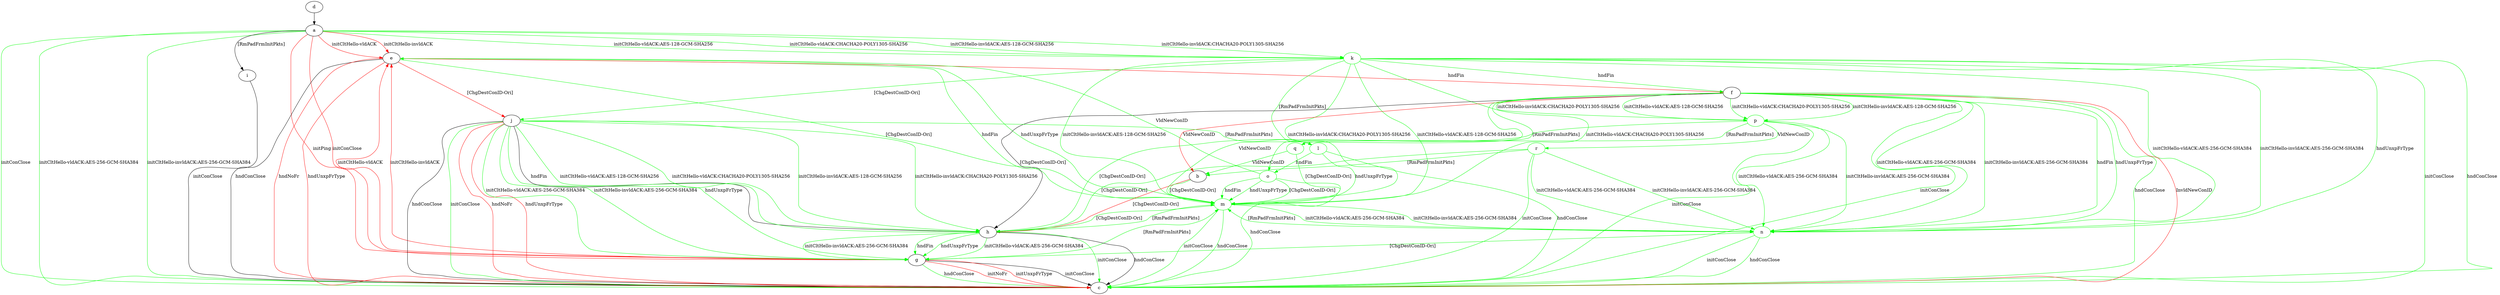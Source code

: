 digraph "" {
	a -> c	[key=0,
		color=green,
		label="initConClose "];
	a -> c	[key=1,
		color=green,
		label="initCltHello-vldACK:AES-256-GCM-SHA384 "];
	a -> c	[key=2,
		color=green,
		label="initCltHello-invldACK:AES-256-GCM-SHA384 "];
	a -> e	[key=0,
		color=red,
		label="initCltHello-vldACK "];
	a -> e	[key=1,
		color=red,
		label="initCltHello-invldACK "];
	a -> g	[key=0,
		color=red,
		label="initPing "];
	a -> g	[key=1,
		color=red,
		label="initConClose "];
	a -> i	[key=0,
		label="[RmPadFrmInitPkts] "];
	k	[color=green];
	a -> k	[key=0,
		color=green,
		label="initCltHello-vldACK:AES-128-GCM-SHA256 "];
	a -> k	[key=1,
		color=green,
		label="initCltHello-vldACK:CHACHA20-POLY1305-SHA256 "];
	a -> k	[key=2,
		color=green,
		label="initCltHello-invldACK:AES-128-GCM-SHA256 "];
	a -> k	[key=3,
		color=green,
		label="initCltHello-invldACK:CHACHA20-POLY1305-SHA256 "];
	b -> h	[key=0,
		color=red,
		label="[ChgDestConID-Ori] "];
	m	[color=green];
	b -> m	[key=0,
		color=green,
		label="[ChgDestConID-Ori] "];
	d -> a	[key=0];
	e -> c	[key=0,
		label="hndConClose "];
	e -> c	[key=1,
		color=red,
		label="hndNoFr "];
	e -> c	[key=2,
		color=red,
		label="hndUnxpFrType "];
	e -> f	[key=0,
		color=red,
		label="hndFin "];
	e -> j	[key=0,
		color=red,
		label="[ChgDestConID-Ori] "];
	e -> m	[key=0,
		color=green,
		label="hndFin "];
	e -> m	[key=1,
		color=green,
		label="hndUnxpFrType "];
	e -> m	[key=2,
		color=green,
		label="[ChgDestConID-Ori] "];
	f -> b	[key=0,
		color=red,
		label="VldNewConID "];
	f -> c	[key=0,
		color=green,
		label="initConClose "];
	f -> c	[key=1,
		color=green,
		label="hndConClose "];
	f -> c	[key=2,
		color=red,
		label="InvldNewConID "];
	f -> h	[key=0,
		label="[ChgDestConID-Ori] "];
	f -> m	[key=0,
		color=green,
		label="VldNewConID "];
	n	[color=green];
	f -> n	[key=0,
		color=green,
		label="initCltHello-vldACK:AES-256-GCM-SHA384 "];
	f -> n	[key=1,
		color=green,
		label="initCltHello-invldACK:AES-256-GCM-SHA384 "];
	f -> n	[key=2,
		color=green,
		label="hndFin "];
	f -> n	[key=3,
		color=green,
		label="hndUnxpFrType "];
	o	[color=green];
	f -> o	[key=0,
		color=green,
		label="[RmPadFrmInitPkts] "];
	p	[color=green];
	f -> p	[key=0,
		color=green,
		label="initCltHello-vldACK:AES-128-GCM-SHA256 "];
	f -> p	[key=1,
		color=green,
		label="initCltHello-vldACK:CHACHA20-POLY1305-SHA256 "];
	f -> p	[key=2,
		color=green,
		label="initCltHello-invldACK:AES-128-GCM-SHA256 "];
	f -> p	[key=3,
		color=green,
		label="initCltHello-invldACK:CHACHA20-POLY1305-SHA256 "];
	g -> c	[key=0,
		label="initConClose "];
	g -> c	[key=1,
		color=green,
		label="hndConClose "];
	g -> c	[key=2,
		color=red,
		label="initNoFr "];
	g -> c	[key=3,
		color=red,
		label="initUnxpFrType "];
	g -> e	[key=0,
		color=red,
		label="initCltHello-vldACK "];
	g -> e	[key=1,
		color=red,
		label="initCltHello-invldACK "];
	g -> m	[key=0,
		color=green,
		label="[RmPadFrmInitPkts] "];
	h -> c	[key=0,
		label="hndConClose "];
	h -> c	[key=1,
		color=green,
		label="initConClose "];
	h -> g	[key=0,
		color=green,
		label="initCltHello-vldACK:AES-256-GCM-SHA384 "];
	h -> g	[key=1,
		color=green,
		label="initCltHello-invldACK:AES-256-GCM-SHA384 "];
	h -> g	[key=2,
		color=green,
		label="hndFin "];
	h -> g	[key=3,
		color=green,
		label="hndUnxpFrType "];
	h -> m	[key=0,
		color=green,
		label="[RmPadFrmInitPkts] "];
	i -> c	[key=0,
		label="initConClose "];
	j -> c	[key=0,
		label="hndConClose "];
	j -> c	[key=1,
		color=green,
		label="initConClose "];
	j -> c	[key=2,
		color=red,
		label="hndNoFr "];
	j -> c	[key=3,
		color=red,
		label="hndUnxpFrType "];
	j -> g	[key=0,
		color=green,
		label="initCltHello-vldACK:AES-256-GCM-SHA384 "];
	j -> g	[key=1,
		color=green,
		label="initCltHello-invldACK:AES-256-GCM-SHA384 "];
	j -> g	[key=2,
		color=green,
		label="hndUnxpFrType "];
	j -> h	[key=0,
		label="hndFin "];
	j -> h	[key=1,
		color=green,
		label="initCltHello-vldACK:AES-128-GCM-SHA256 "];
	j -> h	[key=2,
		color=green,
		label="initCltHello-vldACK:CHACHA20-POLY1305-SHA256 "];
	j -> h	[key=3,
		color=green,
		label="initCltHello-invldACK:AES-128-GCM-SHA256 "];
	j -> h	[key=4,
		color=green,
		label="initCltHello-invldACK:CHACHA20-POLY1305-SHA256 "];
	l	[color=green];
	j -> l	[key=0,
		color=green,
		label="[RmPadFrmInitPkts] "];
	k -> c	[key=0,
		color=green,
		label="initConClose "];
	k -> c	[key=1,
		color=green,
		label="hndConClose "];
	k -> f	[key=0,
		color=green,
		label="hndFin "];
	k -> j	[key=0,
		color=green,
		label="[ChgDestConID-Ori] "];
	k -> l	[key=0,
		color=green,
		label="[RmPadFrmInitPkts] "];
	k -> m	[key=0,
		color=green,
		label="initCltHello-vldACK:AES-128-GCM-SHA256 "];
	k -> m	[key=1,
		color=green,
		label="initCltHello-vldACK:CHACHA20-POLY1305-SHA256 "];
	k -> m	[key=2,
		color=green,
		label="initCltHello-invldACK:AES-128-GCM-SHA256 "];
	k -> m	[key=3,
		color=green,
		label="initCltHello-invldACK:CHACHA20-POLY1305-SHA256 "];
	k -> n	[key=0,
		color=green,
		label="initCltHello-vldACK:AES-256-GCM-SHA384 "];
	k -> n	[key=1,
		color=green,
		label="initCltHello-invldACK:AES-256-GCM-SHA384 "];
	k -> n	[key=2,
		color=green,
		label="hndUnxpFrType "];
	l -> c	[key=0,
		color=green,
		label="hndConClose "];
	l -> m	[key=0,
		color=green,
		label="hndUnxpFrType "];
	l -> o	[key=0,
		color=green,
		label="hndFin "];
	m -> c	[key=0,
		color=green,
		label="initConClose "];
	m -> c	[key=1,
		color=green,
		label="hndConClose "];
	m -> h	[key=0,
		color=green,
		label="[ChgDestConID-Ori] "];
	m -> n	[key=0,
		color=green,
		label="initCltHello-vldACK:AES-256-GCM-SHA384 "];
	m -> n	[key=1,
		color=green,
		label="initCltHello-invldACK:AES-256-GCM-SHA384 "];
	n -> c	[key=0,
		color=green,
		label="initConClose "];
	n -> c	[key=1,
		color=green,
		label="hndConClose "];
	n -> g	[key=0,
		color=green,
		label="[ChgDestConID-Ori] "];
	n -> m	[key=0,
		color=green,
		label="[RmPadFrmInitPkts] "];
	o -> c	[key=0,
		color=green,
		label="hndConClose "];
	o -> e	[key=0,
		color=green,
		label="VldNewConID "];
	o -> m	[key=0,
		color=green,
		label="hndFin "];
	o -> m	[key=1,
		color=green,
		label="hndUnxpFrType "];
	o -> m	[key=2,
		color=green,
		label="[ChgDestConID-Ori] "];
	p -> c	[key=0,
		color=green,
		label="initConClose "];
	p -> h	[key=0,
		color=green,
		label="[ChgDestConID-Ori] "];
	p -> n	[key=0,
		color=green,
		label="initCltHello-vldACK:AES-256-GCM-SHA384 "];
	p -> n	[key=1,
		color=green,
		label="initCltHello-invldACK:AES-256-GCM-SHA384 "];
	q	[color=green];
	p -> q	[key=0,
		color=green,
		label="[RmPadFrmInitPkts] "];
	r	[color=green];
	p -> r	[key=0,
		color=green,
		label="VldNewConID "];
	q -> b	[key=0,
		color=green,
		label="VldNewConID "];
	q -> m	[key=0,
		color=green,
		label="[ChgDestConID-Ori] "];
	r -> b	[key=0,
		color=green,
		label="[RmPadFrmInitPkts] "];
	r -> c	[key=0,
		color=green,
		label="initConClose "];
	r -> h	[key=0,
		color=green,
		label="[ChgDestConID-Ori] "];
	r -> n	[key=0,
		color=green,
		label="initCltHello-vldACK:AES-256-GCM-SHA384 "];
	r -> n	[key=1,
		color=green,
		label="initCltHello-invldACK:AES-256-GCM-SHA384 "];
}
